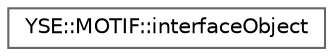 digraph "Graphical Class Hierarchy"
{
 // LATEX_PDF_SIZE
  bgcolor="transparent";
  edge [fontname=Helvetica,fontsize=10,labelfontname=Helvetica,labelfontsize=10];
  node [fontname=Helvetica,fontsize=10,shape=box,height=0.2,width=0.4];
  rankdir="LR";
  Node0 [id="Node000000",label="YSE::MOTIF::interfaceObject",height=0.2,width=0.4,color="grey40", fillcolor="white", style="filled",URL="$class_y_s_e_1_1_m_o_t_i_f_1_1interface_object.html",tooltip=" "];
}
